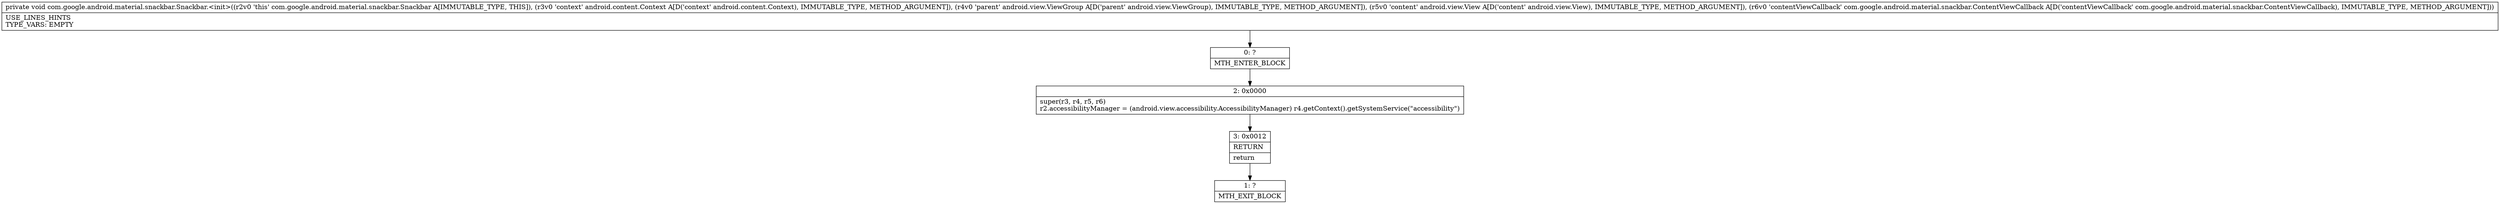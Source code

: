 digraph "CFG forcom.google.android.material.snackbar.Snackbar.\<init\>(Landroid\/content\/Context;Landroid\/view\/ViewGroup;Landroid\/view\/View;Lcom\/google\/android\/material\/snackbar\/ContentViewCallback;)V" {
Node_0 [shape=record,label="{0\:\ ?|MTH_ENTER_BLOCK\l}"];
Node_2 [shape=record,label="{2\:\ 0x0000|super(r3, r4, r5, r6)\lr2.accessibilityManager = (android.view.accessibility.AccessibilityManager) r4.getContext().getSystemService(\"accessibility\")\l}"];
Node_3 [shape=record,label="{3\:\ 0x0012|RETURN\l|return\l}"];
Node_1 [shape=record,label="{1\:\ ?|MTH_EXIT_BLOCK\l}"];
MethodNode[shape=record,label="{private void com.google.android.material.snackbar.Snackbar.\<init\>((r2v0 'this' com.google.android.material.snackbar.Snackbar A[IMMUTABLE_TYPE, THIS]), (r3v0 'context' android.content.Context A[D('context' android.content.Context), IMMUTABLE_TYPE, METHOD_ARGUMENT]), (r4v0 'parent' android.view.ViewGroup A[D('parent' android.view.ViewGroup), IMMUTABLE_TYPE, METHOD_ARGUMENT]), (r5v0 'content' android.view.View A[D('content' android.view.View), IMMUTABLE_TYPE, METHOD_ARGUMENT]), (r6v0 'contentViewCallback' com.google.android.material.snackbar.ContentViewCallback A[D('contentViewCallback' com.google.android.material.snackbar.ContentViewCallback), IMMUTABLE_TYPE, METHOD_ARGUMENT]))  | USE_LINES_HINTS\lTYPE_VARS: EMPTY\l}"];
MethodNode -> Node_0;Node_0 -> Node_2;
Node_2 -> Node_3;
Node_3 -> Node_1;
}

